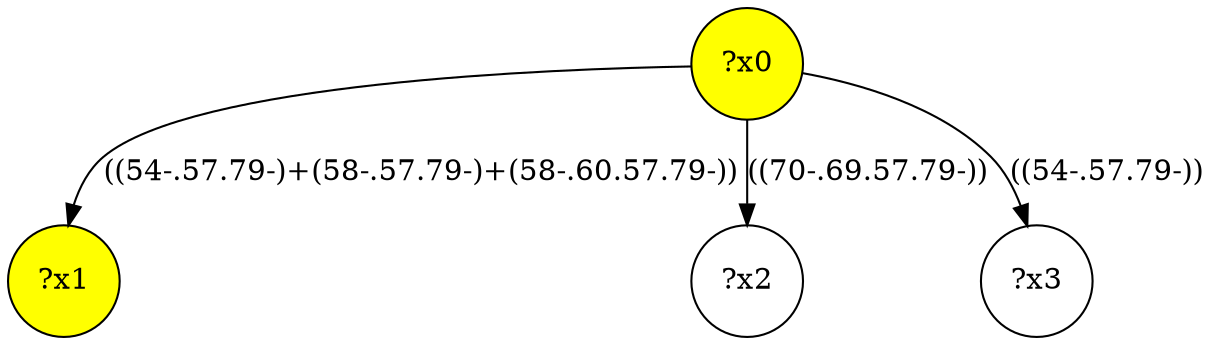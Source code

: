 digraph g {
	x0 [fillcolor="yellow", style="filled," shape=circle, label="?x0"];
	x1 [fillcolor="yellow", style="filled," shape=circle, label="?x1"];
	x0 -> x1 [label="((54-.57.79-)+(58-.57.79-)+(58-.60.57.79-))"];
	x2 [shape=circle, label="?x2"];
	x0 -> x2 [label="((70-.69.57.79-))"];
	x3 [shape=circle, label="?x3"];
	x0 -> x3 [label="((54-.57.79-))"];
}
